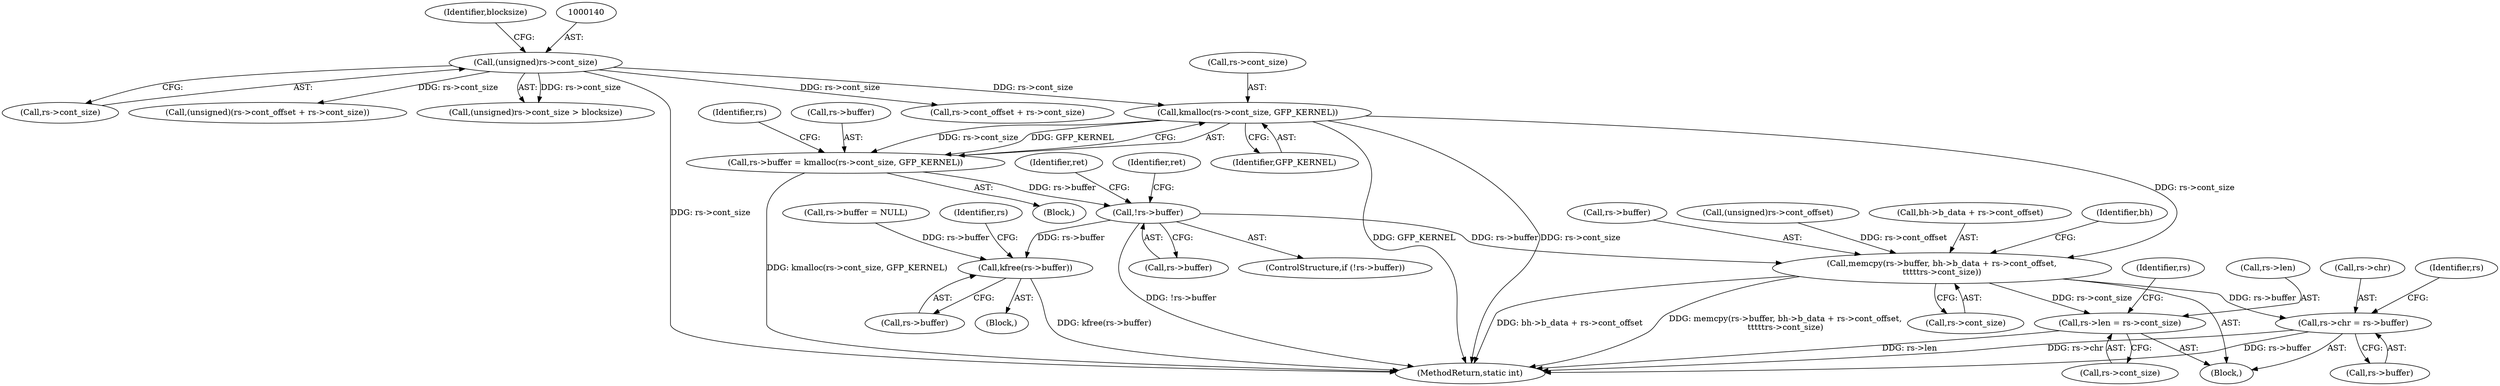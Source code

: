 digraph "0_linux_f54e18f1b831c92f6512d2eedb224cd63d607d3d@API" {
"1000172" [label="(Call,kmalloc(rs->cont_size, GFP_KERNEL))"];
"1000139" [label="(Call,(unsigned)rs->cont_size)"];
"1000168" [label="(Call,rs->buffer = kmalloc(rs->cont_size, GFP_KERNEL))"];
"1000178" [label="(Call,!rs->buffer)"];
"1000214" [label="(Call,memcpy(rs->buffer, bh->b_data + rs->cont_offset,\n\t\t\t\t\trs->cont_size))"];
"1000230" [label="(Call,rs->chr = rs->buffer)"];
"1000237" [label="(Call,rs->len = rs->cont_size)"];
"1000264" [label="(Call,kfree(rs->buffer))"];
"1000234" [label="(Call,rs->buffer)"];
"1000180" [label="(Identifier,rs)"];
"1000239" [label="(Identifier,rs)"];
"1000241" [label="(Call,rs->cont_size)"];
"1000121" [label="(Call,rs->buffer = NULL)"];
"1000144" [label="(Identifier,blocksize)"];
"1000148" [label="(Call,rs->cont_offset + rs->cont_size)"];
"1000129" [label="(Call,(unsigned)rs->cont_offset)"];
"1000178" [label="(Call,!rs->buffer)"];
"1000138" [label="(Call,(unsigned)rs->cont_size > blocksize)"];
"1000184" [label="(Identifier,ret)"];
"1000218" [label="(Call,bh->b_data + rs->cont_offset)"];
"1000214" [label="(Call,memcpy(rs->buffer, bh->b_data + rs->cont_offset,\n\t\t\t\t\trs->cont_size))"];
"1000246" [label="(Identifier,rs)"];
"1000169" [label="(Call,rs->buffer)"];
"1000231" [label="(Call,rs->chr)"];
"1000229" [label="(Identifier,bh)"];
"1000237" [label="(Call,rs->len = rs->cont_size)"];
"1000102" [label="(Block,)"];
"1000270" [label="(Identifier,rs)"];
"1000166" [label="(Block,)"];
"1000176" [label="(Identifier,GFP_KERNEL)"];
"1000189" [label="(Identifier,ret)"];
"1000225" [label="(Call,rs->cont_size)"];
"1000172" [label="(Call,kmalloc(rs->cont_size, GFP_KERNEL))"];
"1000264" [label="(Call,kfree(rs->buffer))"];
"1000215" [label="(Call,rs->buffer)"];
"1000275" [label="(MethodReturn,static int)"];
"1000141" [label="(Call,rs->cont_size)"];
"1000173" [label="(Call,rs->cont_size)"];
"1000230" [label="(Call,rs->chr = rs->buffer)"];
"1000139" [label="(Call,(unsigned)rs->cont_size)"];
"1000179" [label="(Call,rs->buffer)"];
"1000177" [label="(ControlStructure,if (!rs->buffer))"];
"1000265" [label="(Call,rs->buffer)"];
"1000146" [label="(Call,(unsigned)(rs->cont_offset + rs->cont_size))"];
"1000213" [label="(Block,)"];
"1000168" [label="(Call,rs->buffer = kmalloc(rs->cont_size, GFP_KERNEL))"];
"1000238" [label="(Call,rs->len)"];
"1000172" -> "1000168"  [label="AST: "];
"1000172" -> "1000176"  [label="CFG: "];
"1000173" -> "1000172"  [label="AST: "];
"1000176" -> "1000172"  [label="AST: "];
"1000168" -> "1000172"  [label="CFG: "];
"1000172" -> "1000275"  [label="DDG: GFP_KERNEL"];
"1000172" -> "1000275"  [label="DDG: rs->cont_size"];
"1000172" -> "1000168"  [label="DDG: rs->cont_size"];
"1000172" -> "1000168"  [label="DDG: GFP_KERNEL"];
"1000139" -> "1000172"  [label="DDG: rs->cont_size"];
"1000172" -> "1000214"  [label="DDG: rs->cont_size"];
"1000139" -> "1000138"  [label="AST: "];
"1000139" -> "1000141"  [label="CFG: "];
"1000140" -> "1000139"  [label="AST: "];
"1000141" -> "1000139"  [label="AST: "];
"1000144" -> "1000139"  [label="CFG: "];
"1000139" -> "1000275"  [label="DDG: rs->cont_size"];
"1000139" -> "1000138"  [label="DDG: rs->cont_size"];
"1000139" -> "1000146"  [label="DDG: rs->cont_size"];
"1000139" -> "1000148"  [label="DDG: rs->cont_size"];
"1000168" -> "1000166"  [label="AST: "];
"1000169" -> "1000168"  [label="AST: "];
"1000180" -> "1000168"  [label="CFG: "];
"1000168" -> "1000275"  [label="DDG: kmalloc(rs->cont_size, GFP_KERNEL)"];
"1000168" -> "1000178"  [label="DDG: rs->buffer"];
"1000178" -> "1000177"  [label="AST: "];
"1000178" -> "1000179"  [label="CFG: "];
"1000179" -> "1000178"  [label="AST: "];
"1000184" -> "1000178"  [label="CFG: "];
"1000189" -> "1000178"  [label="CFG: "];
"1000178" -> "1000275"  [label="DDG: !rs->buffer"];
"1000178" -> "1000214"  [label="DDG: rs->buffer"];
"1000178" -> "1000264"  [label="DDG: rs->buffer"];
"1000214" -> "1000213"  [label="AST: "];
"1000214" -> "1000225"  [label="CFG: "];
"1000215" -> "1000214"  [label="AST: "];
"1000218" -> "1000214"  [label="AST: "];
"1000225" -> "1000214"  [label="AST: "];
"1000229" -> "1000214"  [label="CFG: "];
"1000214" -> "1000275"  [label="DDG: memcpy(rs->buffer, bh->b_data + rs->cont_offset,\n\t\t\t\t\trs->cont_size)"];
"1000214" -> "1000275"  [label="DDG: bh->b_data + rs->cont_offset"];
"1000129" -> "1000214"  [label="DDG: rs->cont_offset"];
"1000214" -> "1000230"  [label="DDG: rs->buffer"];
"1000214" -> "1000237"  [label="DDG: rs->cont_size"];
"1000230" -> "1000213"  [label="AST: "];
"1000230" -> "1000234"  [label="CFG: "];
"1000231" -> "1000230"  [label="AST: "];
"1000234" -> "1000230"  [label="AST: "];
"1000239" -> "1000230"  [label="CFG: "];
"1000230" -> "1000275"  [label="DDG: rs->chr"];
"1000230" -> "1000275"  [label="DDG: rs->buffer"];
"1000237" -> "1000213"  [label="AST: "];
"1000237" -> "1000241"  [label="CFG: "];
"1000238" -> "1000237"  [label="AST: "];
"1000241" -> "1000237"  [label="AST: "];
"1000246" -> "1000237"  [label="CFG: "];
"1000237" -> "1000275"  [label="DDG: rs->len"];
"1000264" -> "1000102"  [label="AST: "];
"1000264" -> "1000265"  [label="CFG: "];
"1000265" -> "1000264"  [label="AST: "];
"1000270" -> "1000264"  [label="CFG: "];
"1000264" -> "1000275"  [label="DDG: kfree(rs->buffer)"];
"1000121" -> "1000264"  [label="DDG: rs->buffer"];
}

